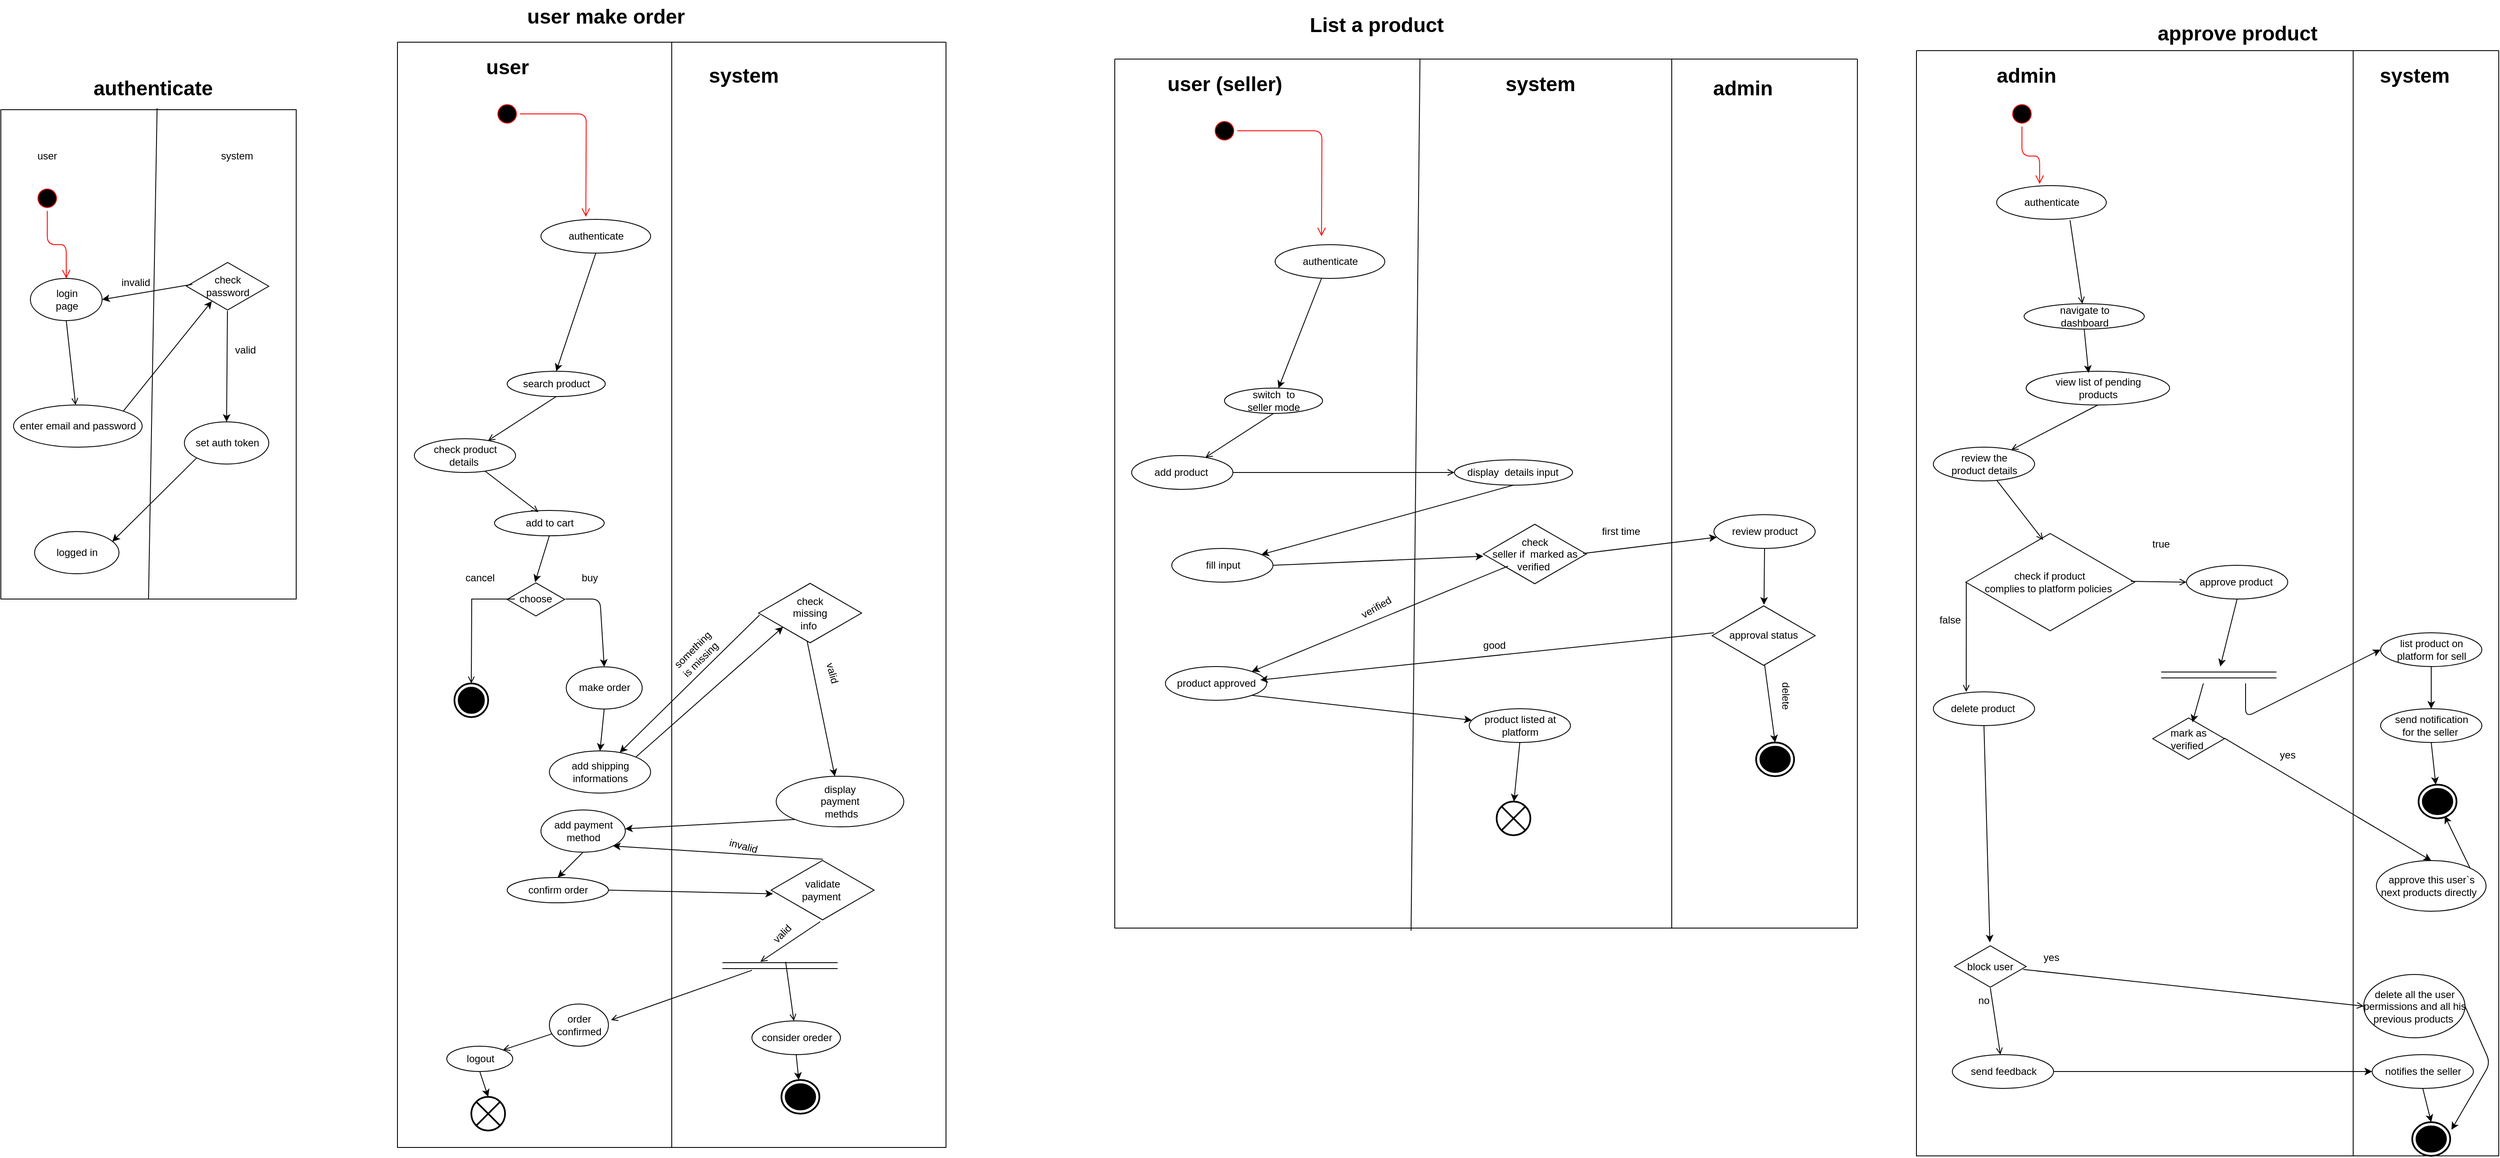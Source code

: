 <mxfile>
    <diagram id="G4UaKEdFyLqZwnq5-ZMb" name="Page-1">
        <mxGraphModel dx="2134" dy="453" grid="1" gridSize="10" guides="1" tooltips="1" connect="1" arrows="1" fold="1" page="1" pageScale="1" pageWidth="850" pageHeight="1100" math="0" shadow="0">
            <root>
                <mxCell id="0"/>
                <mxCell id="1" parent="0"/>
                <mxCell id="3" value="" style="swimlane;startSize=0;fontStyle=1" parent="1" vertex="1">
                    <mxGeometry x="30" y="50" width="650" height="1310" as="geometry"/>
                </mxCell>
                <mxCell id="8" value="user&lt;br&gt;" style="text;strokeColor=none;fillColor=none;html=1;fontSize=24;fontStyle=1;verticalAlign=middle;align=center;" parent="3" vertex="1">
                    <mxGeometry x="80" y="10" width="100" height="40" as="geometry"/>
                </mxCell>
                <mxCell id="10" value="system" style="text;strokeColor=none;fillColor=none;html=1;fontSize=24;fontStyle=1;verticalAlign=middle;align=center;" parent="3" vertex="1">
                    <mxGeometry x="360" y="20" width="100" height="40" as="geometry"/>
                </mxCell>
                <mxCell id="11" value="" style="ellipse;html=1;shape=startState;fillColor=#000000;strokeColor=#ff0000;" parent="3" vertex="1">
                    <mxGeometry x="115" y="70" width="30" height="30" as="geometry"/>
                </mxCell>
                <mxCell id="33" value="search product" style="ellipse;html=1;" parent="3" vertex="1">
                    <mxGeometry x="130" y="390" width="116.25" height="30" as="geometry"/>
                </mxCell>
                <mxCell id="45" style="edgeStyle=none;html=1;exitX=0.5;exitY=1;exitDx=0;exitDy=0;entryX=0.485;entryY=0;entryDx=0;entryDy=0;entryPerimeter=0;" parent="3" source="42" target="44" edge="1">
                    <mxGeometry relative="1" as="geometry"/>
                </mxCell>
                <mxCell id="42" value="add to cart" style="ellipse;html=1;" parent="3" vertex="1">
                    <mxGeometry x="115" y="555" width="130" height="30" as="geometry"/>
                </mxCell>
                <mxCell id="43" value="" style="endArrow=open;html=1;rounded=0;align=center;verticalAlign=top;endFill=0;labelBackgroundColor=none;endSize=6;exitX=0.5;exitY=1;exitDx=0;exitDy=0;" parent="3" source="33" target="75" edge="1">
                    <mxGeometry relative="1" as="geometry">
                        <mxPoint x="107.5" y="545" as="sourcePoint"/>
                    </mxGeometry>
                </mxCell>
                <mxCell id="44" value="choose" style="html=1;whiteSpace=wrap;aspect=fixed;shape=isoRectangle;" parent="3" vertex="1">
                    <mxGeometry x="130" y="640" width="68.12" height="40.87" as="geometry"/>
                </mxCell>
                <mxCell id="47" value="" style="endArrow=open;html=1;rounded=0;align=center;verticalAlign=top;endFill=0;labelBackgroundColor=none;endSize=6;exitX=0.133;exitY=0.489;exitDx=0;exitDy=0;exitPerimeter=0;entryX=0.5;entryY=0;entryDx=0;entryDy=0;entryPerimeter=0;" parent="3" source="44" target="69" edge="1">
                    <mxGeometry relative="1" as="geometry">
                        <mxPoint x="75" y="705" as="sourcePoint"/>
                        <mxPoint x="92.214" y="710.001" as="targetPoint"/>
                        <Array as="points">
                            <mxPoint x="88" y="660"/>
                        </Array>
                    </mxGeometry>
                </mxCell>
                <mxCell id="53" style="edgeStyle=none;html=1;exitX=1.014;exitY=0.489;exitDx=0;exitDy=0;exitPerimeter=0;entryX=0.5;entryY=0;entryDx=0;entryDy=0;" parent="3" source="44" target="51" edge="1">
                    <mxGeometry relative="1" as="geometry">
                        <mxPoint x="240" y="690" as="targetPoint"/>
                        <Array as="points">
                            <mxPoint x="240" y="660"/>
                        </Array>
                    </mxGeometry>
                </mxCell>
                <mxCell id="59" style="edgeStyle=none;html=1;exitX=0.5;exitY=1;exitDx=0;exitDy=0;entryX=0.5;entryY=0;entryDx=0;entryDy=0;" parent="3" source="51" target="77" edge="1">
                    <mxGeometry relative="1" as="geometry">
                        <mxPoint x="464.375" y="550" as="targetPoint"/>
                    </mxGeometry>
                </mxCell>
                <mxCell id="51" value="make order" style="ellipse;html=1;" parent="3" vertex="1">
                    <mxGeometry x="200" y="740.35" width="90" height="50" as="geometry"/>
                </mxCell>
                <mxCell id="54" value="cancel" style="text;html=1;strokeColor=none;fillColor=none;align=center;verticalAlign=middle;whiteSpace=wrap;rounded=0;" parent="3" vertex="1">
                    <mxGeometry x="67.5" y="620" width="60" height="30" as="geometry"/>
                </mxCell>
                <mxCell id="55" value="buy" style="text;html=1;strokeColor=none;fillColor=none;align=center;verticalAlign=middle;whiteSpace=wrap;rounded=0;" parent="3" vertex="1">
                    <mxGeometry x="198.12" y="620" width="60" height="30" as="geometry"/>
                </mxCell>
                <mxCell id="82" style="edgeStyle=none;html=1;exitX=0.468;exitY=0.928;exitDx=0;exitDy=0;exitPerimeter=0;" parent="3" source="86" target="80" edge="1">
                    <mxGeometry relative="1" as="geometry">
                        <mxPoint x="486.56" y="720" as="sourcePoint"/>
                    </mxGeometry>
                </mxCell>
                <mxCell id="92" style="edgeStyle=none;html=1;exitX=1;exitY=0.5;exitDx=0;exitDy=0;entryX=0.019;entryY=0.56;entryDx=0;entryDy=0;entryPerimeter=0;" parent="3" source="60" target="91" edge="1">
                    <mxGeometry relative="1" as="geometry"/>
                </mxCell>
                <mxCell id="60" value="confirm order" style="ellipse;html=1;" parent="3" vertex="1">
                    <mxGeometry x="130" y="990" width="120" height="30" as="geometry"/>
                </mxCell>
                <mxCell id="68" style="edgeStyle=none;html=1;exitX=0.5;exitY=1;exitDx=0;exitDy=0;entryX=0.5;entryY=0;entryDx=0;entryDy=0;entryPerimeter=0;" parent="3" source="64" target="67" edge="1">
                    <mxGeometry relative="1" as="geometry"/>
                </mxCell>
                <mxCell id="64" value="logout" style="ellipse;html=1;" parent="3" vertex="1">
                    <mxGeometry x="58.44" y="1190" width="78.12" height="30" as="geometry"/>
                </mxCell>
                <mxCell id="67" value="" style="html=1;shape=mxgraph.sysml.flowFinal;strokeWidth=2;verticalLabelPosition=bottom;verticalAlignment=top;" parent="3" vertex="1">
                    <mxGeometry x="87.5" y="1250" width="40" height="40" as="geometry"/>
                </mxCell>
                <mxCell id="69" value="" style="html=1;shape=mxgraph.sysml.actFinal;strokeWidth=2;verticalLabelPosition=bottom;verticalAlignment=top;" parent="3" vertex="1">
                    <mxGeometry x="67.5" y="760" width="40" height="40" as="geometry"/>
                </mxCell>
                <mxCell id="75" value="check product &lt;br&gt;details&amp;nbsp;" style="ellipse;html=1;" parent="3" vertex="1">
                    <mxGeometry x="20" y="470" width="120" height="40" as="geometry"/>
                </mxCell>
                <mxCell id="76" value="" style="endArrow=open;html=1;rounded=0;align=center;verticalAlign=top;endFill=0;labelBackgroundColor=none;endSize=6;entryX=0.4;entryY=0.067;entryDx=0;entryDy=0;entryPerimeter=0;" parent="3" source="75" target="42" edge="1">
                    <mxGeometry relative="1" as="geometry">
                        <mxPoint x="132.5" y="485" as="targetPoint"/>
                    </mxGeometry>
                </mxCell>
                <mxCell id="79" style="edgeStyle=none;html=1;exitX=1;exitY=0;exitDx=0;exitDy=0;entryX=0.238;entryY=0.724;entryDx=0;entryDy=0;entryPerimeter=0;" parent="3" source="77" target="86" edge="1">
                    <mxGeometry relative="1" as="geometry">
                        <mxPoint x="462.719" y="717.179" as="targetPoint"/>
                    </mxGeometry>
                </mxCell>
                <mxCell id="77" value="add shipping &lt;br&gt;informations" style="ellipse;html=1;" parent="3" vertex="1">
                    <mxGeometry x="180" y="840" width="120" height="50" as="geometry"/>
                </mxCell>
                <mxCell id="83" style="edgeStyle=none;html=1;exitX=0;exitY=1;exitDx=0;exitDy=0;" parent="3" source="80" target="84" edge="1">
                    <mxGeometry relative="1" as="geometry"/>
                </mxCell>
                <mxCell id="80" value="display &lt;br&gt;payment&lt;br&gt;&amp;nbsp;methds" style="ellipse;html=1;" parent="3" vertex="1">
                    <mxGeometry x="448.75" y="870" width="151.25" height="60" as="geometry"/>
                </mxCell>
                <mxCell id="90" style="edgeStyle=none;html=1;exitX=0.5;exitY=1;exitDx=0;exitDy=0;entryX=0.5;entryY=0;entryDx=0;entryDy=0;" parent="3" source="84" target="60" edge="1">
                    <mxGeometry relative="1" as="geometry"/>
                </mxCell>
                <mxCell id="84" value="add payment &lt;br&gt;method" style="ellipse;html=1;" parent="3" vertex="1">
                    <mxGeometry x="170" y="910" width="100" height="50" as="geometry"/>
                </mxCell>
                <mxCell id="86" value="check &lt;br&gt;missing &lt;br&gt;info&amp;nbsp;" style="html=1;whiteSpace=wrap;aspect=fixed;shape=isoRectangle;" parent="3" vertex="1">
                    <mxGeometry x="427.92" y="640" width="122.08" height="73.25" as="geometry"/>
                </mxCell>
                <mxCell id="87" style="edgeStyle=none;html=1;exitX=0.009;exitY=0.532;exitDx=0;exitDy=0;exitPerimeter=0;" parent="3" source="86" target="77" edge="1">
                    <mxGeometry relative="1" as="geometry">
                        <mxPoint x="496.56" y="730" as="sourcePoint"/>
                        <mxPoint x="511.961" y="900.011" as="targetPoint"/>
                    </mxGeometry>
                </mxCell>
                <mxCell id="89" value="something is missing&amp;nbsp;" style="text;html=1;strokeColor=none;fillColor=none;align=center;verticalAlign=middle;whiteSpace=wrap;rounded=0;rotation=-45;" parent="3" vertex="1">
                    <mxGeometry x="325" y="710" width="60" height="30" as="geometry"/>
                </mxCell>
                <mxCell id="88" value="valid" style="text;html=1;strokeColor=none;fillColor=none;align=center;verticalAlign=middle;whiteSpace=wrap;rounded=0;rotation=75;" parent="3" vertex="1">
                    <mxGeometry x="485.67" y="737.5" width="60" height="20" as="geometry"/>
                </mxCell>
                <mxCell id="91" value="validate &lt;br&gt;payment&amp;nbsp;" style="html=1;whiteSpace=wrap;aspect=fixed;shape=isoRectangle;" parent="3" vertex="1">
                    <mxGeometry x="442.71" y="968.38" width="122.08" height="73.25" as="geometry"/>
                </mxCell>
                <mxCell id="93" style="edgeStyle=none;html=1;exitX=0.502;exitY=0;exitDx=0;exitDy=0;exitPerimeter=0;entryX=1;entryY=1;entryDx=0;entryDy=0;" parent="3" source="91" target="84" edge="1">
                    <mxGeometry relative="1" as="geometry">
                        <mxPoint x="474.859" y="934.142" as="sourcePoint"/>
                        <mxPoint x="279.833" y="942.958" as="targetPoint"/>
                    </mxGeometry>
                </mxCell>
                <mxCell id="94" value="invalid" style="text;html=1;strokeColor=none;fillColor=none;align=center;verticalAlign=middle;whiteSpace=wrap;rounded=0;rotation=15;" parent="3" vertex="1">
                    <mxGeometry x="380" y="938.38" width="60" height="30" as="geometry"/>
                </mxCell>
                <mxCell id="105" style="edgeStyle=none;html=1;exitX=0.5;exitY=1;exitDx=0;exitDy=0;" parent="3" source="96" target="104" edge="1">
                    <mxGeometry relative="1" as="geometry"/>
                </mxCell>
                <mxCell id="96" value="consider oreder" style="ellipse;html=1;" parent="3" vertex="1">
                    <mxGeometry x="420" y="1160" width="105" height="40" as="geometry"/>
                </mxCell>
                <mxCell id="97" value="" style="endArrow=open;html=1;rounded=0;align=center;verticalAlign=top;endFill=0;labelBackgroundColor=none;endSize=6;" parent="3" target="96" edge="1">
                    <mxGeometry relative="1" as="geometry">
                        <mxPoint x="460" y="1090" as="sourcePoint"/>
                    </mxGeometry>
                </mxCell>
                <mxCell id="98" value="" style="shape=link;html=1;width=7;" parent="3" edge="1">
                    <mxGeometry width="100" relative="1" as="geometry">
                        <mxPoint x="385" y="1094.5" as="sourcePoint"/>
                        <mxPoint x="521.67" y="1094.5" as="targetPoint"/>
                    </mxGeometry>
                </mxCell>
                <mxCell id="100" value="order &lt;br&gt;confirmed" style="ellipse;html=1;" parent="3" vertex="1">
                    <mxGeometry x="180" y="1140" width="70" height="50" as="geometry"/>
                </mxCell>
                <mxCell id="101" value="" style="endArrow=open;html=1;rounded=0;align=center;verticalAlign=top;endFill=0;labelBackgroundColor=none;endSize=6;entryX=1;entryY=0;entryDx=0;entryDy=0;" parent="3" source="100" target="64" edge="1">
                    <mxGeometry relative="1" as="geometry">
                        <mxPoint x="340" y="1145" as="targetPoint"/>
                    </mxGeometry>
                </mxCell>
                <mxCell id="103" value="valid" style="text;html=1;strokeColor=none;fillColor=none;align=center;verticalAlign=middle;whiteSpace=wrap;rounded=0;rotation=-45;" parent="3" vertex="1">
                    <mxGeometry x="425.67" y="1041.63" width="60" height="30" as="geometry"/>
                </mxCell>
                <mxCell id="104" value="" style="html=1;shape=mxgraph.sysml.actFinal;strokeWidth=2;verticalLabelPosition=bottom;verticalAlignment=top;" parent="3" vertex="1">
                    <mxGeometry x="455" y="1230" width="45" height="40" as="geometry"/>
                </mxCell>
                <mxCell id="338" value="authenticate" style="ellipse;html=1;" vertex="1" parent="3">
                    <mxGeometry x="170" y="210" width="130" height="40" as="geometry"/>
                </mxCell>
                <mxCell id="247" style="edgeStyle=none;html=1;exitX=0.5;exitY=1;exitDx=0;exitDy=0;entryX=0.5;entryY=0;entryDx=0;entryDy=0;" parent="3" source="338" target="33" edge="1">
                    <mxGeometry relative="1" as="geometry">
                        <mxPoint x="241.2" y="262" as="sourcePoint"/>
                    </mxGeometry>
                </mxCell>
                <mxCell id="4" value="user make order&amp;nbsp;" style="text;strokeColor=none;fillColor=none;html=1;fontSize=24;fontStyle=1;verticalAlign=middle;align=center;" parent="1" vertex="1">
                    <mxGeometry x="230" width="100" height="40" as="geometry"/>
                </mxCell>
                <mxCell id="7" value="" style="endArrow=none;html=1;entryX=0.5;entryY=0;entryDx=0;entryDy=0;exitX=0.5;exitY=1;exitDx=0;exitDy=0;" parent="1" source="3" target="3" edge="1">
                    <mxGeometry width="50" height="50" relative="1" as="geometry">
                        <mxPoint x="330" y="170" as="sourcePoint"/>
                        <mxPoint x="380" y="120" as="targetPoint"/>
                    </mxGeometry>
                </mxCell>
                <mxCell id="99" value="" style="endArrow=open;html=1;rounded=0;align=center;verticalAlign=top;endFill=0;labelBackgroundColor=none;endSize=6;exitX=0.478;exitY=1.01;exitDx=0;exitDy=0;exitPerimeter=0;" parent="1" source="91" edge="1">
                    <mxGeometry relative="1" as="geometry">
                        <mxPoint x="435" y="1365" as="sourcePoint"/>
                        <mxPoint x="460" y="1140" as="targetPoint"/>
                    </mxGeometry>
                </mxCell>
                <mxCell id="102" value="" style="endArrow=open;html=1;rounded=0;align=center;verticalAlign=top;endFill=0;labelBackgroundColor=none;endSize=6;entryX=1.043;entryY=0.38;entryDx=0;entryDy=0;entryPerimeter=0;" parent="1" target="100" edge="1">
                    <mxGeometry relative="1" as="geometry">
                        <mxPoint x="450" y="1150" as="sourcePoint"/>
                        <mxPoint x="509.837" y="1460.026" as="targetPoint"/>
                    </mxGeometry>
                </mxCell>
                <mxCell id="106" value="" style="swimlane;startSize=0;fontStyle=1" parent="1" vertex="1">
                    <mxGeometry x="880" y="70" width="880" height="1030" as="geometry"/>
                </mxCell>
                <mxCell id="107" value="user (seller)" style="text;strokeColor=none;fillColor=none;html=1;fontSize=24;fontStyle=1;verticalAlign=middle;align=center;" parent="106" vertex="1">
                    <mxGeometry x="80" y="10" width="100" height="40" as="geometry"/>
                </mxCell>
                <mxCell id="108" value="system" style="text;strokeColor=none;fillColor=none;html=1;fontSize=24;fontStyle=1;verticalAlign=middle;align=center;" parent="106" vertex="1">
                    <mxGeometry x="453.75" y="10" width="100" height="40" as="geometry"/>
                </mxCell>
                <mxCell id="109" value="" style="ellipse;html=1;shape=startState;fillColor=#000000;strokeColor=#ff0000;" parent="106" vertex="1">
                    <mxGeometry x="115" y="70" width="30" height="30" as="geometry"/>
                </mxCell>
                <mxCell id="110" value="" style="edgeStyle=orthogonalEdgeStyle;html=1;verticalAlign=bottom;endArrow=open;endSize=8;strokeColor=#ff0000;entryX=0.25;entryY=0;entryDx=0;entryDy=0;" parent="106" source="109" edge="1">
                    <mxGeometry relative="1" as="geometry">
                        <mxPoint x="245" y="210" as="targetPoint"/>
                    </mxGeometry>
                </mxCell>
                <mxCell id="116" value="switch&amp;nbsp; to &lt;br&gt;seller mode" style="ellipse;html=1;" parent="106" vertex="1">
                    <mxGeometry x="130" y="390" width="116.25" height="30" as="geometry"/>
                </mxCell>
                <mxCell id="121" style="edgeStyle=none;html=1;exitX=0.5;exitY=1;exitDx=0;exitDy=0;" parent="106" source="122" target="165" edge="1">
                    <mxGeometry relative="1" as="geometry"/>
                </mxCell>
                <mxCell id="122" value="display&amp;nbsp; details input&amp;nbsp;" style="ellipse;html=1;" parent="106" vertex="1">
                    <mxGeometry x="402.5" y="475" width="140" height="30" as="geometry"/>
                </mxCell>
                <mxCell id="123" value="" style="endArrow=open;html=1;rounded=0;align=center;verticalAlign=top;endFill=0;labelBackgroundColor=none;endSize=6;exitX=0.5;exitY=1;exitDx=0;exitDy=0;" parent="106" source="116" target="138" edge="1">
                    <mxGeometry relative="1" as="geometry">
                        <mxPoint x="107.5" y="545" as="sourcePoint"/>
                    </mxGeometry>
                </mxCell>
                <mxCell id="136" value="" style="html=1;shape=mxgraph.sysml.flowFinal;strokeWidth=2;verticalLabelPosition=bottom;verticalAlignment=top;" parent="106" vertex="1">
                    <mxGeometry x="452.5" y="880" width="40" height="40" as="geometry"/>
                </mxCell>
                <mxCell id="138" value="add product&amp;nbsp;" style="ellipse;html=1;" parent="106" vertex="1">
                    <mxGeometry x="20" y="470" width="120" height="40" as="geometry"/>
                </mxCell>
                <mxCell id="139" value="" style="endArrow=open;html=1;rounded=0;align=center;verticalAlign=top;endFill=0;labelBackgroundColor=none;endSize=6;entryX=0;entryY=0.5;entryDx=0;entryDy=0;" parent="106" source="138" target="122" edge="1">
                    <mxGeometry relative="1" as="geometry">
                        <mxPoint x="132.5" y="485" as="targetPoint"/>
                    </mxGeometry>
                </mxCell>
                <mxCell id="146" value="check &lt;br&gt;seller if&amp;nbsp; marked as verified&amp;nbsp;" style="html=1;whiteSpace=wrap;aspect=fixed;shape=isoRectangle;" parent="106" vertex="1">
                    <mxGeometry x="436.67" y="550" width="122.08" height="73.25" as="geometry"/>
                </mxCell>
                <mxCell id="167" style="edgeStyle=none;html=1;exitX=1;exitY=0.5;exitDx=0;exitDy=0;" parent="106" source="165" target="146" edge="1">
                    <mxGeometry relative="1" as="geometry">
                        <mxPoint x="680" y="580" as="targetPoint"/>
                    </mxGeometry>
                </mxCell>
                <mxCell id="165" value="fill input" style="ellipse;html=1;" parent="106" vertex="1">
                    <mxGeometry x="67.5" y="580" width="120" height="40" as="geometry"/>
                </mxCell>
                <mxCell id="175" style="edgeStyle=none;html=1;exitX=0.5;exitY=1;exitDx=0;exitDy=0;" parent="106" source="166" target="174" edge="1">
                    <mxGeometry relative="1" as="geometry"/>
                </mxCell>
                <mxCell id="166" value="review product" style="ellipse;html=1;" parent="106" vertex="1">
                    <mxGeometry x="710" y="540" width="120" height="40" as="geometry"/>
                </mxCell>
                <mxCell id="180" style="edgeStyle=none;html=1;exitX=1;exitY=1;exitDx=0;exitDy=0;" parent="106" source="168" target="179" edge="1">
                    <mxGeometry relative="1" as="geometry"/>
                </mxCell>
                <mxCell id="168" value="product approved" style="ellipse;html=1;" parent="106" vertex="1">
                    <mxGeometry x="60" y="720" width="120" height="40" as="geometry"/>
                </mxCell>
                <mxCell id="169" style="edgeStyle=none;html=1;entryX=1;entryY=0;entryDx=0;entryDy=0;exitX=0.24;exitY=0.696;exitDx=0;exitDy=0;exitPerimeter=0;" parent="106" source="146" target="168" edge="1">
                    <mxGeometry relative="1" as="geometry">
                        <mxPoint x="197.5" y="610" as="sourcePoint"/>
                        <mxPoint x="446.67" y="599.257" as="targetPoint"/>
                    </mxGeometry>
                </mxCell>
                <mxCell id="170" value="verified" style="text;html=1;strokeColor=none;fillColor=none;align=center;verticalAlign=middle;whiteSpace=wrap;rounded=0;rotation=-30;" parent="106" vertex="1">
                    <mxGeometry x="280" y="635" width="60" height="30" as="geometry"/>
                </mxCell>
                <mxCell id="171" value="first time" style="text;html=1;strokeColor=none;fillColor=none;align=center;verticalAlign=middle;whiteSpace=wrap;rounded=0;rotation=0;" parent="106" vertex="1">
                    <mxGeometry x="570" y="545" width="60" height="30" as="geometry"/>
                </mxCell>
                <mxCell id="172" style="edgeStyle=none;html=1;exitX=0.969;exitY=0.491;exitDx=0;exitDy=0;exitPerimeter=0;" parent="106" source="146" target="166" edge="1">
                    <mxGeometry relative="1" as="geometry">
                        <mxPoint x="475.969" y="610.982" as="sourcePoint"/>
                        <mxPoint x="190" y="750" as="targetPoint"/>
                    </mxGeometry>
                </mxCell>
                <mxCell id="174" value="approval status" style="html=1;whiteSpace=wrap;aspect=fixed;shape=isoRectangle;" parent="106" vertex="1">
                    <mxGeometry x="707.92" y="646.75" width="122.08" height="73.25" as="geometry"/>
                </mxCell>
                <mxCell id="177" value="good" style="text;html=1;strokeColor=none;fillColor=none;align=center;verticalAlign=middle;whiteSpace=wrap;rounded=0;rotation=0;" parent="106" vertex="1">
                    <mxGeometry x="420" y="680" width="60" height="30" as="geometry"/>
                </mxCell>
                <mxCell id="178" style="edgeStyle=none;html=1;exitX=0.509;exitY=0.973;exitDx=0;exitDy=0;exitPerimeter=0;entryX=0.5;entryY=0;entryDx=0;entryDy=0;entryPerimeter=0;" parent="106" source="174" target="183" edge="1">
                    <mxGeometry relative="1" as="geometry">
                        <mxPoint x="719.995" y="690.005" as="sourcePoint"/>
                        <mxPoint x="182.426" y="745.858" as="targetPoint"/>
                    </mxGeometry>
                </mxCell>
                <mxCell id="182" style="edgeStyle=none;html=1;exitX=0.5;exitY=1;exitDx=0;exitDy=0;" parent="106" source="179" edge="1">
                    <mxGeometry relative="1" as="geometry">
                        <mxPoint x="473" y="880" as="targetPoint"/>
                    </mxGeometry>
                </mxCell>
                <mxCell id="179" value="product listed at &lt;br&gt;platform" style="ellipse;html=1;" parent="106" vertex="1">
                    <mxGeometry x="420" y="770" width="120" height="40" as="geometry"/>
                </mxCell>
                <mxCell id="183" value="" style="html=1;shape=mxgraph.sysml.actFinal;strokeWidth=2;verticalLabelPosition=bottom;verticalAlignment=top;" parent="106" vertex="1">
                    <mxGeometry x="760" y="810" width="45" height="40" as="geometry"/>
                </mxCell>
                <mxCell id="223" value="delete" style="text;html=1;strokeColor=none;fillColor=none;align=center;verticalAlign=middle;whiteSpace=wrap;rounded=0;rotation=90;" parent="106" vertex="1">
                    <mxGeometry x="760" y="740" width="70" height="30" as="geometry"/>
                </mxCell>
                <mxCell id="249" style="edgeStyle=none;html=1;exitX=0.25;exitY=1;exitDx=0;exitDy=0;" parent="106" target="116" edge="1">
                    <mxGeometry relative="1" as="geometry">
                        <mxPoint x="245" y="260" as="sourcePoint"/>
                    </mxGeometry>
                </mxCell>
                <mxCell id="336" value="authenticate" style="ellipse;html=1;" vertex="1" parent="106">
                    <mxGeometry x="190" y="220" width="130" height="40" as="geometry"/>
                </mxCell>
                <mxCell id="161" value="List a product" style="text;strokeColor=none;fillColor=none;html=1;fontSize=24;fontStyle=1;verticalAlign=middle;align=center;" parent="1" vertex="1">
                    <mxGeometry x="1140" y="10" width="100" height="40" as="geometry"/>
                </mxCell>
                <mxCell id="162" value="" style="endArrow=none;html=1;entryX=0.411;entryY=0;entryDx=0;entryDy=0;exitX=0.399;exitY=1.003;exitDx=0;exitDy=0;entryPerimeter=0;exitPerimeter=0;" parent="1" source="106" target="106" edge="1">
                    <mxGeometry width="50" height="50" relative="1" as="geometry">
                        <mxPoint x="970" y="150" as="sourcePoint"/>
                        <mxPoint x="1020" y="100" as="targetPoint"/>
                    </mxGeometry>
                </mxCell>
                <mxCell id="163" value="" style="endArrow=none;html=1;entryX=0.75;entryY=0;entryDx=0;entryDy=0;exitX=0.75;exitY=1;exitDx=0;exitDy=0;" parent="1" source="106" target="106" edge="1">
                    <mxGeometry width="50" height="50" relative="1" as="geometry">
                        <mxPoint x="1213.19" y="1383.9" as="sourcePoint"/>
                        <mxPoint x="1222.91" y="80" as="targetPoint"/>
                    </mxGeometry>
                </mxCell>
                <mxCell id="164" value="admin" style="text;strokeColor=none;fillColor=none;html=1;fontSize=24;fontStyle=1;verticalAlign=middle;align=center;" parent="1" vertex="1">
                    <mxGeometry x="1573.75" y="85" width="100" height="40" as="geometry"/>
                </mxCell>
                <mxCell id="176" style="edgeStyle=none;html=1;entryX=1;entryY=0;entryDx=0;entryDy=0;exitX=0.017;exitY=0.454;exitDx=0;exitDy=0;exitPerimeter=0;" parent="1" source="174" edge="1">
                    <mxGeometry relative="1" as="geometry">
                        <mxPoint x="1355.969" y="680.982" as="sourcePoint"/>
                        <mxPoint x="1052.426" y="805.858" as="targetPoint"/>
                    </mxGeometry>
                </mxCell>
                <mxCell id="224" value="" style="html=1;dashed=0;whitespace=wrap;" parent="1" vertex="1">
                    <mxGeometry x="-440" y="130" width="350" height="580" as="geometry"/>
                </mxCell>
                <mxCell id="226" value="user" style="text;html=1;strokeColor=none;fillColor=none;align=center;verticalAlign=middle;whiteSpace=wrap;rounded=0;" parent="1" vertex="1">
                    <mxGeometry x="-425" y="170" width="80" height="30" as="geometry"/>
                </mxCell>
                <mxCell id="227" value="system" style="text;html=1;strokeColor=none;fillColor=none;align=center;verticalAlign=middle;whiteSpace=wrap;rounded=0;" parent="1" vertex="1">
                    <mxGeometry x="-200" y="170" width="80" height="30" as="geometry"/>
                </mxCell>
                <mxCell id="228" value="" style="endArrow=none;html=1;entryX=0.529;entryY=-0.003;entryDx=0;entryDy=0;exitX=0.5;exitY=1;exitDx=0;exitDy=0;entryPerimeter=0;" parent="1" source="224" target="224" edge="1">
                    <mxGeometry width="50" height="50" relative="1" as="geometry">
                        <mxPoint x="70" y="310" as="sourcePoint"/>
                        <mxPoint x="120" y="260" as="targetPoint"/>
                    </mxGeometry>
                </mxCell>
                <mxCell id="229" value="" style="ellipse;html=1;shape=startState;fillColor=#000000;strokeColor=#ff0000;" parent="1" vertex="1">
                    <mxGeometry x="-400" y="220" width="30" height="30" as="geometry"/>
                </mxCell>
                <mxCell id="230" value="" style="edgeStyle=orthogonalEdgeStyle;html=1;verticalAlign=bottom;endArrow=open;endSize=8;strokeColor=#ff0000;exitX=0.5;exitY=1;exitDx=0;exitDy=0;" parent="1" source="229" target="231" edge="1">
                    <mxGeometry relative="1" as="geometry">
                        <mxPoint x="-260" y="350" as="targetPoint"/>
                        <mxPoint x="170" y="160" as="sourcePoint"/>
                    </mxGeometry>
                </mxCell>
                <mxCell id="231" value="login &lt;br&gt;page" style="ellipse;html=1;" parent="1" vertex="1">
                    <mxGeometry x="-405" y="330" width="85" height="50" as="geometry"/>
                </mxCell>
                <mxCell id="236" style="edgeStyle=none;html=1;exitX=1;exitY=0;exitDx=0;exitDy=0;entryX=0.308;entryY=0.803;entryDx=0;entryDy=0;entryPerimeter=0;" parent="1" source="232" target="234" edge="1">
                    <mxGeometry relative="1" as="geometry"/>
                </mxCell>
                <mxCell id="241" style="edgeStyle=none;html=1;entryX=0.5;entryY=0;entryDx=0;entryDy=0;" parent="1" source="234" target="239" edge="1">
                    <mxGeometry relative="1" as="geometry"/>
                </mxCell>
                <mxCell id="232" value="enter email and password&lt;br&gt;" style="ellipse;html=1;" parent="1" vertex="1">
                    <mxGeometry x="-425" y="480" width="152.5" height="50" as="geometry"/>
                </mxCell>
                <mxCell id="233" value="" style="endArrow=open;html=1;rounded=0;align=center;verticalAlign=top;endFill=0;labelBackgroundColor=none;endSize=6;exitX=0.5;exitY=1;exitDx=0;exitDy=0;" parent="1" source="231" target="232" edge="1">
                    <mxGeometry relative="1" as="geometry">
                        <mxPoint x="172.843" y="353" as="targetPoint"/>
                        <mxPoint x="170" y="280" as="sourcePoint"/>
                    </mxGeometry>
                </mxCell>
                <mxCell id="234" value="check &lt;br&gt;password" style="html=1;whiteSpace=wrap;aspect=fixed;shape=isoRectangle;" parent="1" vertex="1">
                    <mxGeometry x="-220" y="310" width="97.5" height="58.5" as="geometry"/>
                </mxCell>
                <mxCell id="237" style="edgeStyle=none;html=1;exitX=0.072;exitY=0.462;exitDx=0;exitDy=0;entryX=1;entryY=0.5;entryDx=0;entryDy=0;exitPerimeter=0;" parent="1" source="234" target="231" edge="1">
                    <mxGeometry relative="1" as="geometry">
                        <mxPoint x="-284.922" y="497.293" as="sourcePoint"/>
                        <mxPoint x="-179.97" y="366.976" as="targetPoint"/>
                    </mxGeometry>
                </mxCell>
                <mxCell id="238" value="invalid" style="text;html=1;strokeColor=none;fillColor=none;align=center;verticalAlign=middle;whiteSpace=wrap;rounded=0;" parent="1" vertex="1">
                    <mxGeometry x="-310" y="320" width="60" height="30" as="geometry"/>
                </mxCell>
                <mxCell id="243" style="edgeStyle=none;html=1;exitX=0;exitY=1;exitDx=0;exitDy=0;entryX=0.92;entryY=0.24;entryDx=0;entryDy=0;entryPerimeter=0;" parent="1" source="239" target="240" edge="1">
                    <mxGeometry relative="1" as="geometry"/>
                </mxCell>
                <mxCell id="239" value="set auth token" style="ellipse;html=1;" parent="1" vertex="1">
                    <mxGeometry x="-222.5" y="500" width="100" height="50" as="geometry"/>
                </mxCell>
                <mxCell id="240" value="logged in" style="ellipse;html=1;" parent="1" vertex="1">
                    <mxGeometry x="-400" y="630" width="100" height="50" as="geometry"/>
                </mxCell>
                <mxCell id="242" value="valid" style="text;html=1;strokeColor=none;fillColor=none;align=center;verticalAlign=middle;whiteSpace=wrap;rounded=0;" parent="1" vertex="1">
                    <mxGeometry x="-180" y="400" width="60" height="30" as="geometry"/>
                </mxCell>
                <mxCell id="244" value="authenticate" style="text;strokeColor=none;fillColor=none;html=1;fontSize=24;fontStyle=1;verticalAlign=middle;align=center;" parent="1" vertex="1">
                    <mxGeometry x="-310" y="85" width="100" height="40" as="geometry"/>
                </mxCell>
                <mxCell id="12" value="" style="edgeStyle=orthogonalEdgeStyle;html=1;verticalAlign=bottom;endArrow=open;endSize=8;strokeColor=#ff0000;entryX=0.308;entryY=-0.06;entryDx=0;entryDy=0;entryPerimeter=0;" parent="1" source="11" edge="1">
                    <mxGeometry relative="1" as="geometry">
                        <mxPoint x="253.2" y="257" as="targetPoint"/>
                    </mxGeometry>
                </mxCell>
                <mxCell id="250" value="" style="swimlane;startSize=0;fontStyle=1" parent="1" vertex="1">
                    <mxGeometry x="1830" y="60" width="690" height="1310" as="geometry"/>
                </mxCell>
                <mxCell id="251" value="admin" style="text;strokeColor=none;fillColor=none;html=1;fontSize=24;fontStyle=1;verticalAlign=middle;align=center;" parent="250" vertex="1">
                    <mxGeometry x="80" y="10" width="100" height="40" as="geometry"/>
                </mxCell>
                <mxCell id="252" value="system" style="text;strokeColor=none;fillColor=none;html=1;fontSize=24;fontStyle=1;verticalAlign=middle;align=center;" parent="250" vertex="1">
                    <mxGeometry x="540" y="10" width="100" height="40" as="geometry"/>
                </mxCell>
                <mxCell id="254" value="view list of pending&lt;br&gt;&amp;nbsp;products&amp;nbsp;" style="ellipse;html=1;" parent="250" vertex="1">
                    <mxGeometry x="130" y="380" width="170" height="40" as="geometry"/>
                </mxCell>
                <mxCell id="257" value="" style="endArrow=open;html=1;rounded=0;align=center;verticalAlign=top;endFill=0;labelBackgroundColor=none;endSize=6;exitX=0.5;exitY=1;exitDx=0;exitDy=0;" parent="250" source="254" target="272" edge="1">
                    <mxGeometry relative="1" as="geometry">
                        <mxPoint x="107.5" y="545" as="sourcePoint"/>
                    </mxGeometry>
                </mxCell>
                <mxCell id="258" value="check if product &lt;br&gt;complies to platform policies&amp;nbsp;" style="html=1;whiteSpace=wrap;aspect=fixed;shape=isoRectangle;" parent="250" vertex="1">
                    <mxGeometry x="58.44" y="570" width="200" height="120" as="geometry"/>
                </mxCell>
                <mxCell id="272" value="review the &lt;br&gt;product details" style="ellipse;html=1;" parent="250" vertex="1">
                    <mxGeometry x="20" y="470" width="120" height="40" as="geometry"/>
                </mxCell>
                <mxCell id="273" value="" style="endArrow=open;html=1;rounded=0;align=center;verticalAlign=top;endFill=0;labelBackgroundColor=none;endSize=6;entryX=0.458;entryY=0.083;entryDx=0;entryDy=0;entryPerimeter=0;" parent="250" source="272" target="258" edge="1">
                    <mxGeometry relative="1" as="geometry">
                        <mxPoint x="167" y="557.01" as="targetPoint"/>
                    </mxGeometry>
                </mxCell>
                <mxCell id="297" value="" style="ellipse;html=1;shape=startState;fillColor=#000000;strokeColor=#ff0000;" parent="250" vertex="1">
                    <mxGeometry x="110" y="60" width="30" height="30" as="geometry"/>
                </mxCell>
                <mxCell id="298" value="" style="edgeStyle=orthogonalEdgeStyle;html=1;verticalAlign=bottom;endArrow=open;endSize=8;strokeColor=#ff0000;exitX=0.5;exitY=1;exitDx=0;exitDy=0;entryX=0.392;entryY=-0.05;entryDx=0;entryDy=0;entryPerimeter=0;" parent="250" source="297" target="337" edge="1">
                    <mxGeometry relative="1" as="geometry">
                        <mxPoint x="130.55" y="147" as="targetPoint"/>
                        <mxPoint x="-860" y="120" as="sourcePoint"/>
                    </mxGeometry>
                </mxCell>
                <mxCell id="320" style="edgeStyle=none;html=1;exitX=0.5;exitY=1;exitDx=0;exitDy=0;entryX=0.435;entryY=0.05;entryDx=0;entryDy=0;entryPerimeter=0;" parent="250" source="299" target="254" edge="1">
                    <mxGeometry relative="1" as="geometry"/>
                </mxCell>
                <mxCell id="299" value="navigate to &lt;br&gt;dashboard" style="ellipse;html=1;" parent="250" vertex="1">
                    <mxGeometry x="127.5" y="300" width="142.5" height="30" as="geometry"/>
                </mxCell>
                <mxCell id="300" value="" style="endArrow=open;html=1;rounded=0;align=center;verticalAlign=top;endFill=0;labelBackgroundColor=none;endSize=6;exitX=0.669;exitY=1.025;exitDx=0;exitDy=0;exitPerimeter=0;" parent="250" source="337" target="299" edge="1">
                    <mxGeometry relative="1" as="geometry">
                        <mxPoint x="217.5" y="200" as="sourcePoint"/>
                        <mxPoint x="117.441" y="482.214" as="targetPoint"/>
                    </mxGeometry>
                </mxCell>
                <mxCell id="306" style="edgeStyle=none;html=1;exitX=0.5;exitY=1;exitDx=0;exitDy=0;entryX=0.494;entryY=-0.059;entryDx=0;entryDy=0;entryPerimeter=0;" parent="250" source="302" target="305" edge="1">
                    <mxGeometry relative="1" as="geometry"/>
                </mxCell>
                <mxCell id="302" value="delete product&amp;nbsp;" style="ellipse;html=1;" parent="250" vertex="1">
                    <mxGeometry x="20" y="760" width="120" height="40" as="geometry"/>
                </mxCell>
                <mxCell id="303" value="" style="endArrow=open;html=1;rounded=0;align=center;verticalAlign=top;endFill=0;labelBackgroundColor=none;endSize=6;entryX=0.325;entryY=0;entryDx=0;entryDy=0;exitX=0.003;exitY=0.508;exitDx=0;exitDy=0;exitPerimeter=0;entryPerimeter=0;" parent="250" source="258" target="302" edge="1">
                    <mxGeometry relative="1" as="geometry">
                        <mxPoint x="159.44" y="577.12" as="targetPoint"/>
                        <mxPoint x="107.172" y="519.163" as="sourcePoint"/>
                    </mxGeometry>
                </mxCell>
                <mxCell id="304" value="false" style="text;html=1;strokeColor=none;fillColor=none;align=center;verticalAlign=middle;whiteSpace=wrap;rounded=0;" parent="250" vertex="1">
                    <mxGeometry x="10" y="660" width="60" height="30" as="geometry"/>
                </mxCell>
                <mxCell id="305" value="block user" style="html=1;whiteSpace=wrap;aspect=fixed;shape=isoRectangle;" parent="250" vertex="1">
                    <mxGeometry x="45" y="1060" width="85" height="51" as="geometry"/>
                </mxCell>
                <mxCell id="308" value="yes" style="text;html=1;strokeColor=none;fillColor=none;align=center;verticalAlign=middle;whiteSpace=wrap;rounded=0;" parent="250" vertex="1">
                    <mxGeometry x="130" y="1060" width="60" height="30" as="geometry"/>
                </mxCell>
                <mxCell id="307" value="no" style="text;html=1;strokeColor=none;fillColor=none;align=center;verticalAlign=middle;whiteSpace=wrap;rounded=0;" parent="250" vertex="1">
                    <mxGeometry x="50.0" y="1111" width="60" height="30" as="geometry"/>
                </mxCell>
                <mxCell id="334" style="edgeStyle=none;html=1;exitX=1;exitY=0.5;exitDx=0;exitDy=0;entryX=1.033;entryY=0.225;entryDx=0;entryDy=0;entryPerimeter=0;" edge="1" parent="250" source="310" target="333">
                    <mxGeometry relative="1" as="geometry">
                        <Array as="points">
                            <mxPoint x="680" y="1200"/>
                        </Array>
                    </mxGeometry>
                </mxCell>
                <mxCell id="310" value="delete all the user &lt;br&gt;permissions and all his &lt;br&gt;previous products&amp;nbsp;" style="ellipse;html=1;" parent="250" vertex="1">
                    <mxGeometry x="530" y="1095" width="120" height="75" as="geometry"/>
                </mxCell>
                <mxCell id="309" value="" style="endArrow=open;html=1;rounded=0;align=center;verticalAlign=top;endFill=0;labelBackgroundColor=none;endSize=6;exitX=0.959;exitY=0.569;exitDx=0;exitDy=0;exitPerimeter=0;entryX=0;entryY=0.5;entryDx=0;entryDy=0;" parent="250" source="305" target="310" edge="1">
                    <mxGeometry relative="1" as="geometry">
                        <mxPoint x="350" y="890" as="targetPoint"/>
                        <mxPoint x="69.04" y="640.96" as="sourcePoint"/>
                    </mxGeometry>
                </mxCell>
                <mxCell id="311" value="" style="endArrow=open;html=1;rounded=0;align=center;verticalAlign=top;endFill=0;labelBackgroundColor=none;endSize=6;exitX=0.5;exitY=1;exitDx=0;exitDy=0;exitPerimeter=0;" parent="250" source="305" target="312" edge="1">
                    <mxGeometry relative="1" as="geometry">
                        <mxPoint x="370" y="890" as="targetPoint"/>
                        <mxPoint x="134.015" y="879.019" as="sourcePoint"/>
                    </mxGeometry>
                </mxCell>
                <mxCell id="314" style="edgeStyle=none;html=1;exitX=1;exitY=0.5;exitDx=0;exitDy=0;entryX=0;entryY=0.5;entryDx=0;entryDy=0;" parent="250" source="312" target="313" edge="1">
                    <mxGeometry relative="1" as="geometry"/>
                </mxCell>
                <mxCell id="312" value="send feedback" style="ellipse;html=1;" parent="250" vertex="1">
                    <mxGeometry x="42.5" y="1190" width="120" height="40" as="geometry"/>
                </mxCell>
                <mxCell id="335" style="edgeStyle=none;html=1;exitX=0.5;exitY=1;exitDx=0;exitDy=0;entryX=0.5;entryY=0;entryDx=0;entryDy=0;entryPerimeter=0;" edge="1" parent="250" source="313" target="333">
                    <mxGeometry relative="1" as="geometry"/>
                </mxCell>
                <mxCell id="313" value="notifies the seller" style="ellipse;html=1;" parent="250" vertex="1">
                    <mxGeometry x="540" y="1190" width="120" height="40" as="geometry"/>
                </mxCell>
                <mxCell id="319" style="edgeStyle=none;html=1;exitX=0.5;exitY=1;exitDx=0;exitDy=0;" parent="250" source="315" edge="1">
                    <mxGeometry relative="1" as="geometry">
                        <mxPoint x="360" y="730" as="targetPoint"/>
                    </mxGeometry>
                </mxCell>
                <mxCell id="315" value="approve product&amp;nbsp;" style="ellipse;html=1;" parent="250" vertex="1">
                    <mxGeometry x="320" y="610" width="120" height="40" as="geometry"/>
                </mxCell>
                <mxCell id="316" value="" style="endArrow=open;html=1;rounded=0;align=center;verticalAlign=top;endFill=0;labelBackgroundColor=none;endSize=6;entryX=0;entryY=0.5;entryDx=0;entryDy=0;exitX=0.978;exitY=0.492;exitDx=0;exitDy=0;exitPerimeter=0;" parent="250" source="258" target="315" edge="1">
                    <mxGeometry relative="1" as="geometry">
                        <mxPoint x="69" y="770" as="targetPoint"/>
                        <mxPoint x="69.04" y="640.96" as="sourcePoint"/>
                    </mxGeometry>
                </mxCell>
                <mxCell id="317" value="true" style="text;html=1;strokeColor=none;fillColor=none;align=center;verticalAlign=middle;whiteSpace=wrap;rounded=0;" parent="250" vertex="1">
                    <mxGeometry x="260" y="570" width="60" height="30" as="geometry"/>
                </mxCell>
                <mxCell id="322" style="edgeStyle=none;html=1;exitX=0.5;exitY=1;exitDx=0;exitDy=0;" parent="250" source="318" target="321" edge="1">
                    <mxGeometry relative="1" as="geometry"/>
                </mxCell>
                <mxCell id="318" value="list product on &lt;br&gt;platform for sell" style="ellipse;html=1;" parent="250" vertex="1">
                    <mxGeometry x="550" y="690" width="120" height="40" as="geometry"/>
                </mxCell>
                <mxCell id="331" style="edgeStyle=none;html=1;exitX=0.5;exitY=1;exitDx=0;exitDy=0;" parent="250" source="321" target="330" edge="1">
                    <mxGeometry relative="1" as="geometry"/>
                </mxCell>
                <mxCell id="321" value="send notification &lt;br&gt;for the seller&amp;nbsp;" style="ellipse;html=1;" parent="250" vertex="1">
                    <mxGeometry x="550" y="780" width="120" height="40" as="geometry"/>
                </mxCell>
                <mxCell id="323" value="" style="shape=link;html=1;width=7;" parent="250" edge="1">
                    <mxGeometry width="100" relative="1" as="geometry">
                        <mxPoint x="290.0" y="740" as="sourcePoint"/>
                        <mxPoint x="426.67" y="740" as="targetPoint"/>
                    </mxGeometry>
                </mxCell>
                <mxCell id="325" value="mark as verified&amp;nbsp;" style="html=1;whiteSpace=wrap;aspect=fixed;shape=isoRectangle;" parent="250" vertex="1">
                    <mxGeometry x="280" y="790" width="85" height="51" as="geometry"/>
                </mxCell>
                <mxCell id="332" style="edgeStyle=none;html=1;exitX=1;exitY=0;exitDx=0;exitDy=0;entryX=0.689;entryY=0.925;entryDx=0;entryDy=0;entryPerimeter=0;" edge="1" parent="250" source="326" target="330">
                    <mxGeometry relative="1" as="geometry"/>
                </mxCell>
                <mxCell id="326" value="approve this user`s &lt;br&gt;next products directly&amp;nbsp;&amp;nbsp;" style="ellipse;html=1;" parent="250" vertex="1">
                    <mxGeometry x="545" y="960" width="130" height="60" as="geometry"/>
                </mxCell>
                <mxCell id="327" style="edgeStyle=none;html=1;exitX=1;exitY=0.49;exitDx=0;exitDy=0;exitPerimeter=0;entryX=0.5;entryY=0;entryDx=0;entryDy=0;" parent="250" source="325" target="326" edge="1">
                    <mxGeometry relative="1" as="geometry">
                        <mxPoint x="390" y="660" as="sourcePoint"/>
                        <mxPoint x="370" y="740" as="targetPoint"/>
                    </mxGeometry>
                </mxCell>
                <mxCell id="329" value="yes" style="text;html=1;strokeColor=none;fillColor=none;align=center;verticalAlign=middle;whiteSpace=wrap;rounded=0;" parent="250" vertex="1">
                    <mxGeometry x="410" y="820" width="60" height="30" as="geometry"/>
                </mxCell>
                <mxCell id="330" value="" style="html=1;shape=mxgraph.sysml.actFinal;strokeWidth=2;verticalLabelPosition=bottom;verticalAlignment=top;" parent="250" vertex="1">
                    <mxGeometry x="595" y="870" width="45" height="40" as="geometry"/>
                </mxCell>
                <mxCell id="333" value="" style="html=1;shape=mxgraph.sysml.actFinal;strokeWidth=2;verticalLabelPosition=bottom;verticalAlignment=top;" vertex="1" parent="250">
                    <mxGeometry x="587.5" y="1270" width="45" height="40" as="geometry"/>
                </mxCell>
                <mxCell id="337" value="authenticate" style="ellipse;html=1;" vertex="1" parent="250">
                    <mxGeometry x="95" y="160" width="130" height="40" as="geometry"/>
                </mxCell>
                <mxCell id="295" value="" style="endArrow=none;html=1;entryX=0.75;entryY=0;entryDx=0;entryDy=0;exitX=0.75;exitY=1;exitDx=0;exitDy=0;" parent="1" source="250" target="250" edge="1">
                    <mxGeometry width="50" height="50" relative="1" as="geometry">
                        <mxPoint x="2340" y="1030" as="sourcePoint"/>
                        <mxPoint x="2170" y="240" as="targetPoint"/>
                    </mxGeometry>
                </mxCell>
                <mxCell id="301" value="approve product" style="text;strokeColor=none;fillColor=none;html=1;fontSize=24;fontStyle=1;verticalAlign=middle;align=center;" parent="1" vertex="1">
                    <mxGeometry x="2160" y="20" width="100" height="40" as="geometry"/>
                </mxCell>
                <mxCell id="324" style="edgeStyle=none;html=1;entryX=0;entryY=0.5;entryDx=0;entryDy=0;" parent="1" target="318" edge="1">
                    <mxGeometry relative="1" as="geometry">
                        <mxPoint x="2220" y="810" as="sourcePoint"/>
                        <mxPoint x="2200" y="800" as="targetPoint"/>
                        <Array as="points">
                            <mxPoint x="2220" y="850"/>
                        </Array>
                    </mxGeometry>
                </mxCell>
                <mxCell id="328" style="edgeStyle=none;html=1;entryX=0.553;entryY=0.118;entryDx=0;entryDy=0;entryPerimeter=0;" parent="1" target="325" edge="1">
                    <mxGeometry relative="1" as="geometry">
                        <mxPoint x="2170" y="810" as="sourcePoint"/>
                        <mxPoint x="2210" y="810" as="targetPoint"/>
                    </mxGeometry>
                </mxCell>
            </root>
        </mxGraphModel>
    </diagram>
</mxfile>